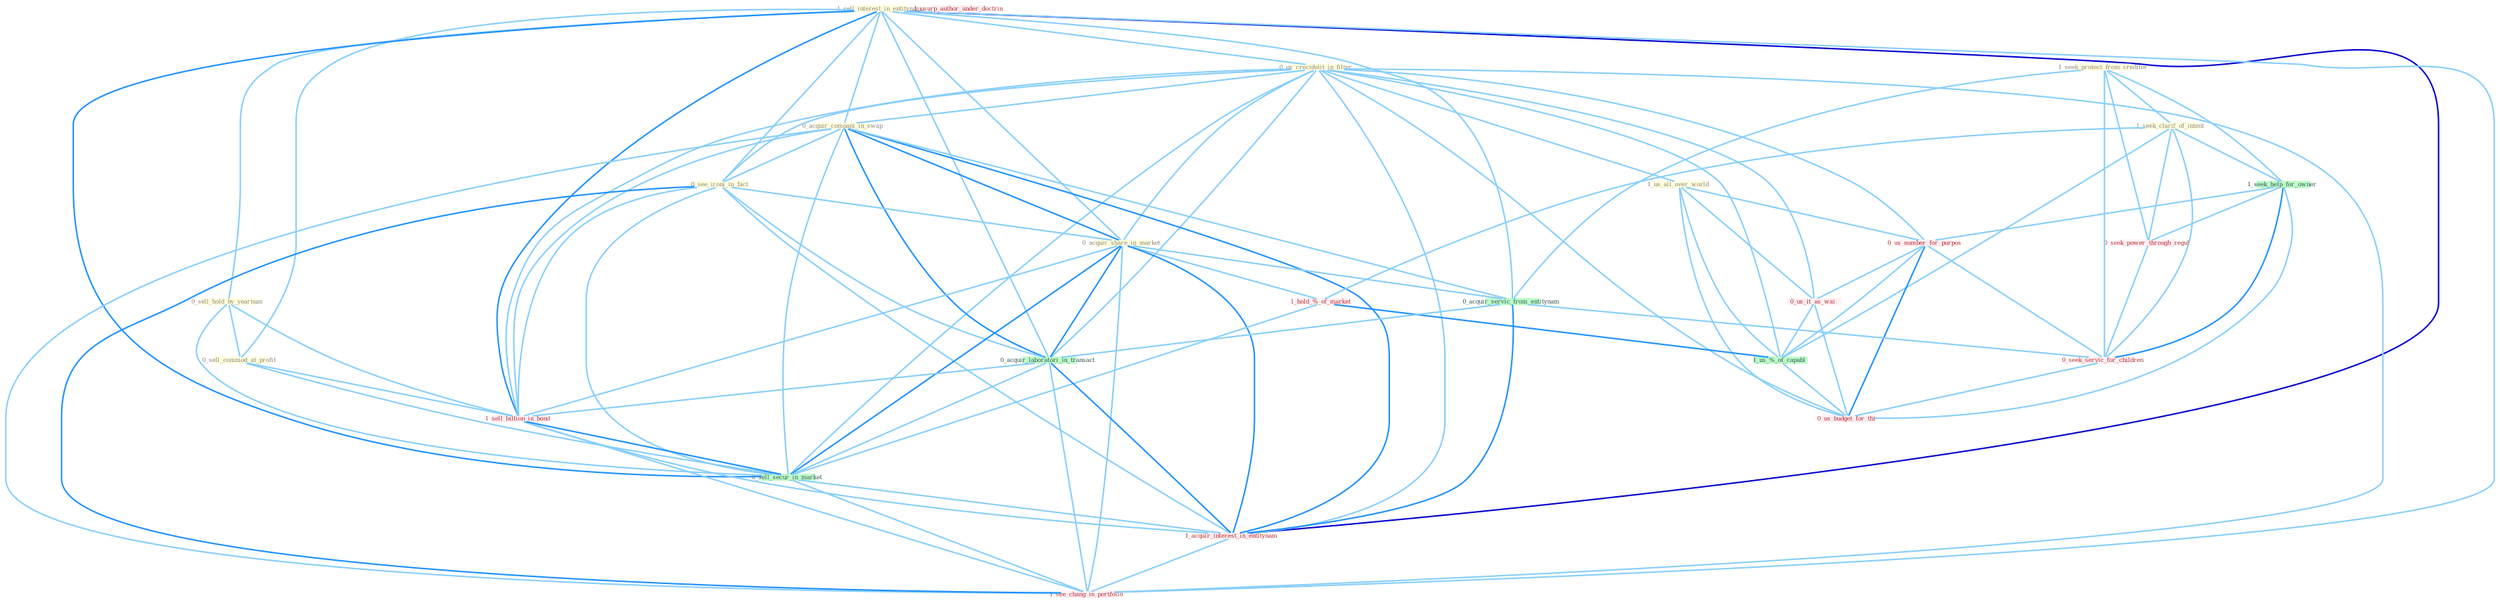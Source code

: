 Graph G{ 
    node
    [shape=polygon,style=filled,width=.5,height=.06,color="#BDFCC9",fixedsize=true,fontsize=4,
    fontcolor="#2f4f4f"];
    {node
    [color="#ffffe0", fontcolor="#8b7d6b"] "1_sell_interest_in_entitynam " "0_us_crocidolit_in_filter " "0_sell_hold_by_yearnum " "0_acquir_compani_in_swap " "0_sell_commod_at_profit " "0_see_ironi_in_fact " "1_seek_protect_from_creditor " "1_seek_clarif_of_intent " "0_acquir_share_in_market " "1_us_all_over_world "}
{node [color="#fff0f5", fontcolor="#b22222"] "1_hold_%_of_market " "0_seek_power_through_regul " "0_us_number_for_purpos " "1_sell_billion_in_bond " "0_us_it_as_wai " "1_usurp_author_under_doctrin " "1_acquir_interest_in_entitynam " "0_seek_servic_for_children " "1_see_chang_in_portfolio " "0_us_budget_for_thi "}
edge [color="#B0E2FF"];

	"1_sell_interest_in_entitynam " -- "0_us_crocidolit_in_filter " [w="1", color="#87cefa" ];
	"1_sell_interest_in_entitynam " -- "0_sell_hold_by_yearnum " [w="1", color="#87cefa" ];
	"1_sell_interest_in_entitynam " -- "0_acquir_compani_in_swap " [w="1", color="#87cefa" ];
	"1_sell_interest_in_entitynam " -- "0_sell_commod_at_profit " [w="1", color="#87cefa" ];
	"1_sell_interest_in_entitynam " -- "0_see_ironi_in_fact " [w="1", color="#87cefa" ];
	"1_sell_interest_in_entitynam " -- "0_acquir_share_in_market " [w="1", color="#87cefa" ];
	"1_sell_interest_in_entitynam " -- "0_acquir_servic_from_entitynam " [w="1", color="#87cefa" ];
	"1_sell_interest_in_entitynam " -- "0_acquir_laboratori_in_transact " [w="1", color="#87cefa" ];
	"1_sell_interest_in_entitynam " -- "1_sell_billion_in_bond " [w="2", color="#1e90ff" , len=0.8];
	"1_sell_interest_in_entitynam " -- "0_sell_secur_in_market " [w="2", color="#1e90ff" , len=0.8];
	"1_sell_interest_in_entitynam " -- "1_acquir_interest_in_entitynam " [w="3", color="#0000cd" , len=0.6];
	"1_sell_interest_in_entitynam " -- "1_see_chang_in_portfolio " [w="1", color="#87cefa" ];
	"0_us_crocidolit_in_filter " -- "0_acquir_compani_in_swap " [w="1", color="#87cefa" ];
	"0_us_crocidolit_in_filter " -- "0_see_ironi_in_fact " [w="1", color="#87cefa" ];
	"0_us_crocidolit_in_filter " -- "0_acquir_share_in_market " [w="1", color="#87cefa" ];
	"0_us_crocidolit_in_filter " -- "1_us_all_over_world " [w="1", color="#87cefa" ];
	"0_us_crocidolit_in_filter " -- "0_us_number_for_purpos " [w="1", color="#87cefa" ];
	"0_us_crocidolit_in_filter " -- "0_acquir_laboratori_in_transact " [w="1", color="#87cefa" ];
	"0_us_crocidolit_in_filter " -- "1_sell_billion_in_bond " [w="1", color="#87cefa" ];
	"0_us_crocidolit_in_filter " -- "0_us_it_as_wai " [w="1", color="#87cefa" ];
	"0_us_crocidolit_in_filter " -- "1_us_%_of_capabl " [w="1", color="#87cefa" ];
	"0_us_crocidolit_in_filter " -- "0_sell_secur_in_market " [w="1", color="#87cefa" ];
	"0_us_crocidolit_in_filter " -- "1_acquir_interest_in_entitynam " [w="1", color="#87cefa" ];
	"0_us_crocidolit_in_filter " -- "1_see_chang_in_portfolio " [w="1", color="#87cefa" ];
	"0_us_crocidolit_in_filter " -- "0_us_budget_for_thi " [w="1", color="#87cefa" ];
	"0_sell_hold_by_yearnum " -- "0_sell_commod_at_profit " [w="1", color="#87cefa" ];
	"0_sell_hold_by_yearnum " -- "1_sell_billion_in_bond " [w="1", color="#87cefa" ];
	"0_sell_hold_by_yearnum " -- "0_sell_secur_in_market " [w="1", color="#87cefa" ];
	"0_acquir_compani_in_swap " -- "0_see_ironi_in_fact " [w="1", color="#87cefa" ];
	"0_acquir_compani_in_swap " -- "0_acquir_share_in_market " [w="2", color="#1e90ff" , len=0.8];
	"0_acquir_compani_in_swap " -- "0_acquir_servic_from_entitynam " [w="1", color="#87cefa" ];
	"0_acquir_compani_in_swap " -- "0_acquir_laboratori_in_transact " [w="2", color="#1e90ff" , len=0.8];
	"0_acquir_compani_in_swap " -- "1_sell_billion_in_bond " [w="1", color="#87cefa" ];
	"0_acquir_compani_in_swap " -- "0_sell_secur_in_market " [w="1", color="#87cefa" ];
	"0_acquir_compani_in_swap " -- "1_acquir_interest_in_entitynam " [w="2", color="#1e90ff" , len=0.8];
	"0_acquir_compani_in_swap " -- "1_see_chang_in_portfolio " [w="1", color="#87cefa" ];
	"0_sell_commod_at_profit " -- "1_sell_billion_in_bond " [w="1", color="#87cefa" ];
	"0_sell_commod_at_profit " -- "0_sell_secur_in_market " [w="1", color="#87cefa" ];
	"0_see_ironi_in_fact " -- "0_acquir_share_in_market " [w="1", color="#87cefa" ];
	"0_see_ironi_in_fact " -- "0_acquir_laboratori_in_transact " [w="1", color="#87cefa" ];
	"0_see_ironi_in_fact " -- "1_sell_billion_in_bond " [w="1", color="#87cefa" ];
	"0_see_ironi_in_fact " -- "0_sell_secur_in_market " [w="1", color="#87cefa" ];
	"0_see_ironi_in_fact " -- "1_acquir_interest_in_entitynam " [w="1", color="#87cefa" ];
	"0_see_ironi_in_fact " -- "1_see_chang_in_portfolio " [w="2", color="#1e90ff" , len=0.8];
	"1_seek_protect_from_creditor " -- "1_seek_clarif_of_intent " [w="1", color="#87cefa" ];
	"1_seek_protect_from_creditor " -- "1_seek_help_for_owner " [w="1", color="#87cefa" ];
	"1_seek_protect_from_creditor " -- "0_acquir_servic_from_entitynam " [w="1", color="#87cefa" ];
	"1_seek_protect_from_creditor " -- "0_seek_power_through_regul " [w="1", color="#87cefa" ];
	"1_seek_protect_from_creditor " -- "0_seek_servic_for_children " [w="1", color="#87cefa" ];
	"1_seek_clarif_of_intent " -- "1_seek_help_for_owner " [w="1", color="#87cefa" ];
	"1_seek_clarif_of_intent " -- "1_hold_%_of_market " [w="1", color="#87cefa" ];
	"1_seek_clarif_of_intent " -- "0_seek_power_through_regul " [w="1", color="#87cefa" ];
	"1_seek_clarif_of_intent " -- "1_us_%_of_capabl " [w="1", color="#87cefa" ];
	"1_seek_clarif_of_intent " -- "0_seek_servic_for_children " [w="1", color="#87cefa" ];
	"0_acquir_share_in_market " -- "0_acquir_servic_from_entitynam " [w="1", color="#87cefa" ];
	"0_acquir_share_in_market " -- "1_hold_%_of_market " [w="1", color="#87cefa" ];
	"0_acquir_share_in_market " -- "0_acquir_laboratori_in_transact " [w="2", color="#1e90ff" , len=0.8];
	"0_acquir_share_in_market " -- "1_sell_billion_in_bond " [w="1", color="#87cefa" ];
	"0_acquir_share_in_market " -- "0_sell_secur_in_market " [w="2", color="#1e90ff" , len=0.8];
	"0_acquir_share_in_market " -- "1_acquir_interest_in_entitynam " [w="2", color="#1e90ff" , len=0.8];
	"0_acquir_share_in_market " -- "1_see_chang_in_portfolio " [w="1", color="#87cefa" ];
	"1_us_all_over_world " -- "0_us_number_for_purpos " [w="1", color="#87cefa" ];
	"1_us_all_over_world " -- "0_us_it_as_wai " [w="1", color="#87cefa" ];
	"1_us_all_over_world " -- "1_us_%_of_capabl " [w="1", color="#87cefa" ];
	"1_us_all_over_world " -- "0_us_budget_for_thi " [w="1", color="#87cefa" ];
	"1_seek_help_for_owner " -- "0_seek_power_through_regul " [w="1", color="#87cefa" ];
	"1_seek_help_for_owner " -- "0_us_number_for_purpos " [w="1", color="#87cefa" ];
	"1_seek_help_for_owner " -- "0_seek_servic_for_children " [w="2", color="#1e90ff" , len=0.8];
	"1_seek_help_for_owner " -- "0_us_budget_for_thi " [w="1", color="#87cefa" ];
	"0_acquir_servic_from_entitynam " -- "0_acquir_laboratori_in_transact " [w="1", color="#87cefa" ];
	"0_acquir_servic_from_entitynam " -- "1_acquir_interest_in_entitynam " [w="2", color="#1e90ff" , len=0.8];
	"0_acquir_servic_from_entitynam " -- "0_seek_servic_for_children " [w="1", color="#87cefa" ];
	"1_hold_%_of_market " -- "1_us_%_of_capabl " [w="2", color="#1e90ff" , len=0.8];
	"1_hold_%_of_market " -- "0_sell_secur_in_market " [w="1", color="#87cefa" ];
	"0_seek_power_through_regul " -- "0_seek_servic_for_children " [w="1", color="#87cefa" ];
	"0_us_number_for_purpos " -- "0_us_it_as_wai " [w="1", color="#87cefa" ];
	"0_us_number_for_purpos " -- "1_us_%_of_capabl " [w="1", color="#87cefa" ];
	"0_us_number_for_purpos " -- "0_seek_servic_for_children " [w="1", color="#87cefa" ];
	"0_us_number_for_purpos " -- "0_us_budget_for_thi " [w="2", color="#1e90ff" , len=0.8];
	"0_acquir_laboratori_in_transact " -- "1_sell_billion_in_bond " [w="1", color="#87cefa" ];
	"0_acquir_laboratori_in_transact " -- "0_sell_secur_in_market " [w="1", color="#87cefa" ];
	"0_acquir_laboratori_in_transact " -- "1_acquir_interest_in_entitynam " [w="2", color="#1e90ff" , len=0.8];
	"0_acquir_laboratori_in_transact " -- "1_see_chang_in_portfolio " [w="1", color="#87cefa" ];
	"1_sell_billion_in_bond " -- "0_sell_secur_in_market " [w="2", color="#1e90ff" , len=0.8];
	"1_sell_billion_in_bond " -- "1_acquir_interest_in_entitynam " [w="1", color="#87cefa" ];
	"1_sell_billion_in_bond " -- "1_see_chang_in_portfolio " [w="1", color="#87cefa" ];
	"0_us_it_as_wai " -- "1_us_%_of_capabl " [w="1", color="#87cefa" ];
	"0_us_it_as_wai " -- "0_us_budget_for_thi " [w="1", color="#87cefa" ];
	"1_us_%_of_capabl " -- "0_us_budget_for_thi " [w="1", color="#87cefa" ];
	"0_sell_secur_in_market " -- "1_acquir_interest_in_entitynam " [w="1", color="#87cefa" ];
	"0_sell_secur_in_market " -- "1_see_chang_in_portfolio " [w="1", color="#87cefa" ];
	"1_acquir_interest_in_entitynam " -- "1_see_chang_in_portfolio " [w="1", color="#87cefa" ];
	"0_seek_servic_for_children " -- "0_us_budget_for_thi " [w="1", color="#87cefa" ];
}